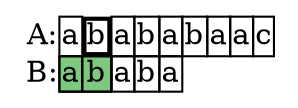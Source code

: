graph g{
    node[shape=plaintext fillcolor=white colorscheme=accent8 ];
    a[
        label=< <TABLE CELLBORDER="1" BORDER="0" CELLSPACING="0" CELLPADDING="0">
            <tr>
                <td border="0">A:</td>
                <td >a</td>;
<td border="2">b</td>;
<td >a</td>;
<td >b</td>;
<td >a</td>;
<td >b</td>;
<td >a</td>;
<td >a</td>;
<td >c</td>;
            </tr>
            <tr>
                <td border="0">B:</td>
                
<td bgcolor="1">a</td>;
<td bgcolor="1">b</td>;
<td>a</td>;
<td>b</td>;
<td>a</td>;
            </tr>
        </TABLE> >
    ]
}